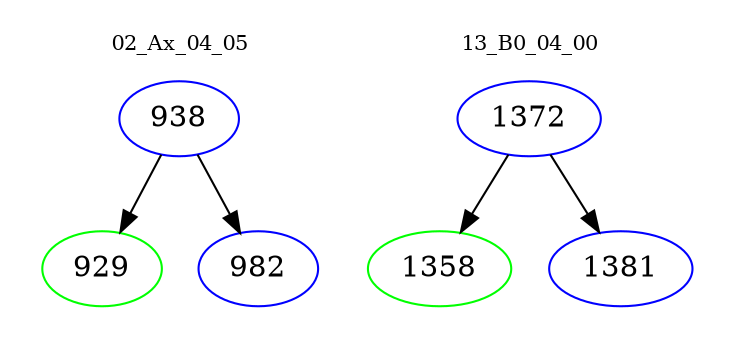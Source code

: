 digraph{
subgraph cluster_0 {
color = white
label = "02_Ax_04_05";
fontsize=10;
T0_938 [label="938", color="blue"]
T0_938 -> T0_929 [color="black"]
T0_929 [label="929", color="green"]
T0_938 -> T0_982 [color="black"]
T0_982 [label="982", color="blue"]
}
subgraph cluster_1 {
color = white
label = "13_B0_04_00";
fontsize=10;
T1_1372 [label="1372", color="blue"]
T1_1372 -> T1_1358 [color="black"]
T1_1358 [label="1358", color="green"]
T1_1372 -> T1_1381 [color="black"]
T1_1381 [label="1381", color="blue"]
}
}
